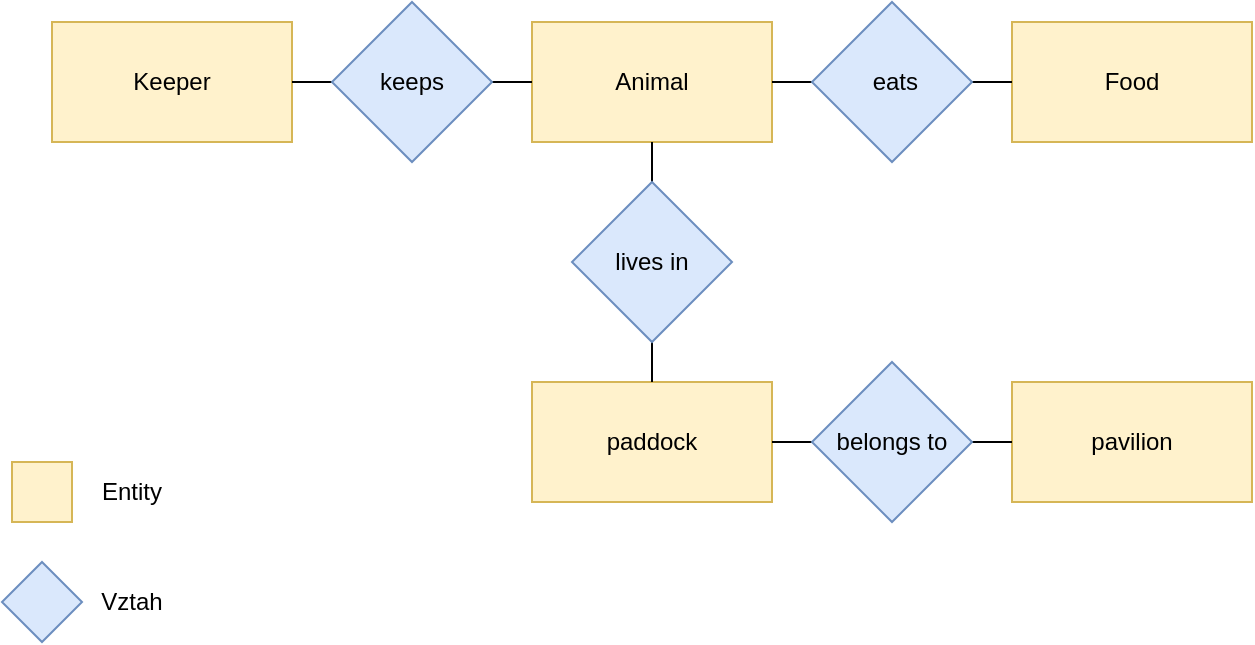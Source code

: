 <mxfile version="24.7.17" pages="2">
  <diagram name="Zoo" id="CAoNn_qPmIlFXC84ZMjt">
    <mxGraphModel dx="896" dy="511" grid="1" gridSize="10" guides="1" tooltips="1" connect="1" arrows="1" fold="1" page="1" pageScale="1" pageWidth="827" pageHeight="1169" math="0" shadow="0">
      <root>
        <mxCell id="0" />
        <mxCell id="1" parent="0" />
        <mxCell id="KslFYSPMrBS0eJ-jhUQJ-5" value="Animal" style="rounded=0;whiteSpace=wrap;html=1;rotation=0;fillColor=#fff2cc;strokeColor=#d6b656;" parent="1" vertex="1">
          <mxGeometry x="280" y="90" width="120" height="60" as="geometry" />
        </mxCell>
        <mxCell id="KslFYSPMrBS0eJ-jhUQJ-6" value="Keeper" style="rounded=0;whiteSpace=wrap;html=1;fillColor=#fff2cc;strokeColor=#d6b656;" parent="1" vertex="1">
          <mxGeometry x="40" y="90" width="120" height="60" as="geometry" />
        </mxCell>
        <mxCell id="KslFYSPMrBS0eJ-jhUQJ-7" value="paddock" style="rounded=0;whiteSpace=wrap;html=1;fillColor=#fff2cc;strokeColor=#d6b656;" parent="1" vertex="1">
          <mxGeometry x="280" y="270" width="120" height="60" as="geometry" />
        </mxCell>
        <mxCell id="KslFYSPMrBS0eJ-jhUQJ-8" value="pavilion" style="rounded=0;whiteSpace=wrap;html=1;fillColor=#fff2cc;strokeColor=#d6b656;" parent="1" vertex="1">
          <mxGeometry x="520" y="270" width="120" height="60" as="geometry" />
        </mxCell>
        <mxCell id="KslFYSPMrBS0eJ-jhUQJ-9" value="Food" style="rounded=0;whiteSpace=wrap;html=1;fillColor=#fff2cc;strokeColor=#d6b656;" parent="1" vertex="1">
          <mxGeometry x="520" y="90" width="120" height="60" as="geometry" />
        </mxCell>
        <mxCell id="KslFYSPMrBS0eJ-jhUQJ-11" style="edgeStyle=orthogonalEdgeStyle;rounded=0;orthogonalLoop=1;jettySize=auto;html=1;exitX=1;exitY=0.5;exitDx=0;exitDy=0;entryX=0;entryY=0.5;entryDx=0;entryDy=0;endArrow=none;endFill=0;" parent="1" source="KslFYSPMrBS0eJ-jhUQJ-10" target="KslFYSPMrBS0eJ-jhUQJ-5" edge="1">
          <mxGeometry relative="1" as="geometry" />
        </mxCell>
        <mxCell id="KslFYSPMrBS0eJ-jhUQJ-12" style="edgeStyle=orthogonalEdgeStyle;rounded=0;orthogonalLoop=1;jettySize=auto;html=1;exitX=0;exitY=0.5;exitDx=0;exitDy=0;entryX=1;entryY=0.5;entryDx=0;entryDy=0;strokeColor=default;endArrow=none;endFill=0;" parent="1" source="KslFYSPMrBS0eJ-jhUQJ-10" target="KslFYSPMrBS0eJ-jhUQJ-6" edge="1">
          <mxGeometry relative="1" as="geometry" />
        </mxCell>
        <mxCell id="KslFYSPMrBS0eJ-jhUQJ-10" value="keeps" style="rhombus;whiteSpace=wrap;html=1;fillColor=#dae8fc;strokeColor=#6c8ebf;" parent="1" vertex="1">
          <mxGeometry x="180" y="80" width="80" height="80" as="geometry" />
        </mxCell>
        <mxCell id="KslFYSPMrBS0eJ-jhUQJ-14" style="edgeStyle=orthogonalEdgeStyle;rounded=0;orthogonalLoop=1;jettySize=auto;html=1;exitX=0;exitY=0.5;exitDx=0;exitDy=0;endArrow=none;endFill=0;" parent="1" source="KslFYSPMrBS0eJ-jhUQJ-13" target="KslFYSPMrBS0eJ-jhUQJ-5" edge="1">
          <mxGeometry relative="1" as="geometry" />
        </mxCell>
        <mxCell id="KslFYSPMrBS0eJ-jhUQJ-15" style="edgeStyle=orthogonalEdgeStyle;rounded=0;orthogonalLoop=1;jettySize=auto;html=1;exitX=1;exitY=0.5;exitDx=0;exitDy=0;entryX=0;entryY=0.5;entryDx=0;entryDy=0;endArrow=none;endFill=0;" parent="1" source="KslFYSPMrBS0eJ-jhUQJ-13" target="KslFYSPMrBS0eJ-jhUQJ-9" edge="1">
          <mxGeometry relative="1" as="geometry" />
        </mxCell>
        <mxCell id="KslFYSPMrBS0eJ-jhUQJ-13" value="&amp;nbsp;eats" style="rhombus;whiteSpace=wrap;html=1;fillColor=#dae8fc;strokeColor=#6c8ebf;" parent="1" vertex="1">
          <mxGeometry x="420" y="80" width="80" height="80" as="geometry" />
        </mxCell>
        <mxCell id="vpGfPOoJV8wJ9LqZUHD6-2" style="edgeStyle=orthogonalEdgeStyle;rounded=0;orthogonalLoop=1;jettySize=auto;html=1;exitX=0.5;exitY=0;exitDx=0;exitDy=0;entryX=0.5;entryY=1;entryDx=0;entryDy=0;endArrow=none;endFill=0;" edge="1" parent="1" source="vpGfPOoJV8wJ9LqZUHD6-1" target="KslFYSPMrBS0eJ-jhUQJ-5">
          <mxGeometry relative="1" as="geometry" />
        </mxCell>
        <mxCell id="vpGfPOoJV8wJ9LqZUHD6-3" style="edgeStyle=orthogonalEdgeStyle;rounded=0;orthogonalLoop=1;jettySize=auto;html=1;exitX=0.5;exitY=1;exitDx=0;exitDy=0;entryX=0.5;entryY=0;entryDx=0;entryDy=0;endArrow=none;endFill=0;" edge="1" parent="1" source="vpGfPOoJV8wJ9LqZUHD6-1" target="KslFYSPMrBS0eJ-jhUQJ-7">
          <mxGeometry relative="1" as="geometry" />
        </mxCell>
        <mxCell id="vpGfPOoJV8wJ9LqZUHD6-1" value="lives in" style="rhombus;whiteSpace=wrap;html=1;fillColor=#dae8fc;strokeColor=#6c8ebf;" vertex="1" parent="1">
          <mxGeometry x="300" y="170" width="80" height="80" as="geometry" />
        </mxCell>
        <mxCell id="vpGfPOoJV8wJ9LqZUHD6-5" style="edgeStyle=orthogonalEdgeStyle;rounded=0;orthogonalLoop=1;jettySize=auto;html=1;exitX=0;exitY=0.5;exitDx=0;exitDy=0;entryX=1;entryY=0.5;entryDx=0;entryDy=0;endArrow=none;endFill=0;" edge="1" parent="1" source="vpGfPOoJV8wJ9LqZUHD6-4" target="KslFYSPMrBS0eJ-jhUQJ-7">
          <mxGeometry relative="1" as="geometry" />
        </mxCell>
        <mxCell id="vpGfPOoJV8wJ9LqZUHD6-6" style="edgeStyle=orthogonalEdgeStyle;rounded=0;orthogonalLoop=1;jettySize=auto;html=1;exitX=1;exitY=0.5;exitDx=0;exitDy=0;entryX=0;entryY=0.5;entryDx=0;entryDy=0;endArrow=none;endFill=0;" edge="1" parent="1" source="vpGfPOoJV8wJ9LqZUHD6-4" target="KslFYSPMrBS0eJ-jhUQJ-8">
          <mxGeometry relative="1" as="geometry" />
        </mxCell>
        <mxCell id="vpGfPOoJV8wJ9LqZUHD6-4" value="belongs to" style="rhombus;whiteSpace=wrap;html=1;fillColor=#dae8fc;strokeColor=#6c8ebf;" vertex="1" parent="1">
          <mxGeometry x="420" y="260" width="80" height="80" as="geometry" />
        </mxCell>
        <mxCell id="vpGfPOoJV8wJ9LqZUHD6-7" value="" style="whiteSpace=wrap;html=1;aspect=fixed;fillColor=#fff2cc;strokeColor=#d6b656;" vertex="1" parent="1">
          <mxGeometry x="20" y="310" width="30" height="30" as="geometry" />
        </mxCell>
        <mxCell id="vpGfPOoJV8wJ9LqZUHD6-8" value="Entity" style="text;html=1;align=center;verticalAlign=middle;whiteSpace=wrap;rounded=0;" vertex="1" parent="1">
          <mxGeometry x="50" y="310" width="60" height="30" as="geometry" />
        </mxCell>
        <mxCell id="vpGfPOoJV8wJ9LqZUHD6-10" value="" style="rhombus;whiteSpace=wrap;html=1;fillColor=#dae8fc;strokeColor=#6c8ebf;" vertex="1" parent="1">
          <mxGeometry x="15" y="360" width="40" height="40" as="geometry" />
        </mxCell>
        <mxCell id="vpGfPOoJV8wJ9LqZUHD6-11" value="Vztah" style="text;html=1;align=center;verticalAlign=middle;whiteSpace=wrap;rounded=0;" vertex="1" parent="1">
          <mxGeometry x="50" y="365" width="60" height="30" as="geometry" />
        </mxCell>
      </root>
    </mxGraphModel>
  </diagram>
  <diagram id="9qHi6DdYWwwdDQwbe3Vd" name="Karty">
    <mxGraphModel dx="1434" dy="818" grid="1" gridSize="10" guides="1" tooltips="1" connect="1" arrows="1" fold="1" page="1" pageScale="1" pageWidth="827" pageHeight="1169" math="0" shadow="0">
      <root>
        <mxCell id="0" />
        <mxCell id="1" parent="0" />
        <mxCell id="c8TgKq76TuHpdyYchnnW-1" value="Zběratel" style="rounded=0;whiteSpace=wrap;html=1;" vertex="1" parent="1">
          <mxGeometry x="40" y="80" width="120" height="60" as="geometry" />
        </mxCell>
        <mxCell id="c8TgKq76TuHpdyYchnnW-2" value="karta" style="rounded=0;whiteSpace=wrap;html=1;" vertex="1" parent="1">
          <mxGeometry x="280" y="80" width="120" height="60" as="geometry" />
        </mxCell>
        <mxCell id="c8TgKq76TuHpdyYchnnW-3" value="sbírka" style="rounded=0;whiteSpace=wrap;html=1;container=0;" vertex="1" parent="1">
          <mxGeometry x="280" y="240" width="120" height="60" as="geometry" />
        </mxCell>
        <mxCell id="c8TgKq76TuHpdyYchnnW-4" value="kategorie" style="rounded=0;whiteSpace=wrap;html=1;" vertex="1" parent="1">
          <mxGeometry x="540" y="80" width="120" height="60" as="geometry" />
        </mxCell>
        <mxCell id="c8TgKq76TuHpdyYchnnW-6" style="edgeStyle=orthogonalEdgeStyle;rounded=0;orthogonalLoop=1;jettySize=auto;html=1;exitX=1;exitY=0.5;exitDx=0;exitDy=0;entryX=0;entryY=0.5;entryDx=0;entryDy=0;endArrow=none;endFill=0;" edge="1" parent="1" source="c8TgKq76TuHpdyYchnnW-5" target="c8TgKq76TuHpdyYchnnW-2">
          <mxGeometry relative="1" as="geometry" />
        </mxCell>
        <mxCell id="c8TgKq76TuHpdyYchnnW-7" style="edgeStyle=orthogonalEdgeStyle;rounded=0;orthogonalLoop=1;jettySize=auto;html=1;exitX=0;exitY=0.5;exitDx=0;exitDy=0;entryX=1;entryY=0.5;entryDx=0;entryDy=0;endArrow=none;endFill=0;" edge="1" parent="1" source="c8TgKq76TuHpdyYchnnW-5" target="c8TgKq76TuHpdyYchnnW-1">
          <mxGeometry relative="1" as="geometry" />
        </mxCell>
        <mxCell id="c8TgKq76TuHpdyYchnnW-5" value="sbírá" style="rhombus;whiteSpace=wrap;html=1;" vertex="1" parent="1">
          <mxGeometry x="180" y="70" width="80" height="80" as="geometry" />
        </mxCell>
        <mxCell id="c8TgKq76TuHpdyYchnnW-12" style="edgeStyle=orthogonalEdgeStyle;rounded=0;orthogonalLoop=1;jettySize=auto;html=1;exitX=0;exitY=0.5;exitDx=0;exitDy=0;endArrow=none;endFill=0;" edge="1" parent="1" source="c8TgKq76TuHpdyYchnnW-11" target="c8TgKq76TuHpdyYchnnW-2">
          <mxGeometry relative="1" as="geometry" />
        </mxCell>
        <mxCell id="c8TgKq76TuHpdyYchnnW-15" style="edgeStyle=orthogonalEdgeStyle;rounded=0;orthogonalLoop=1;jettySize=auto;html=1;exitX=1;exitY=0.5;exitDx=0;exitDy=0;entryX=0;entryY=0.5;entryDx=0;entryDy=0;endArrow=none;endFill=0;" edge="1" parent="1" source="c8TgKq76TuHpdyYchnnW-11" target="c8TgKq76TuHpdyYchnnW-4">
          <mxGeometry relative="1" as="geometry" />
        </mxCell>
        <mxCell id="c8TgKq76TuHpdyYchnnW-11" value="patří" style="rhombus;whiteSpace=wrap;html=1;" vertex="1" parent="1">
          <mxGeometry x="430" y="70" width="80" height="80" as="geometry" />
        </mxCell>
      </root>
    </mxGraphModel>
  </diagram>
</mxfile>
